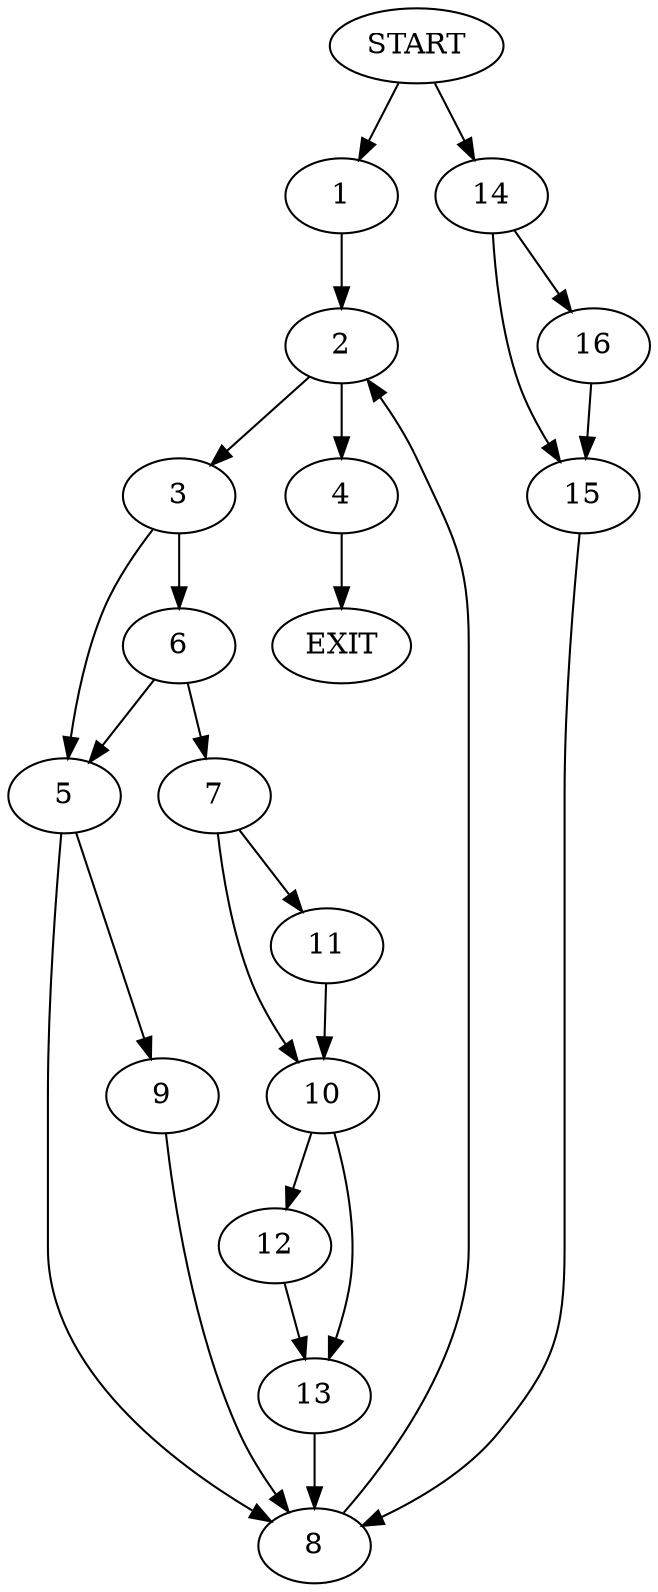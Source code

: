digraph {
0 [label="START"]
17 [label="EXIT"]
0 -> 1
1 -> 2
2 -> 3
2 -> 4
3 -> 5
3 -> 6
4 -> 17
6 -> 7
6 -> 5
5 -> 8
5 -> 9
7 -> 10
7 -> 11
9 -> 8
8 -> 2
10 -> 12
10 -> 13
11 -> 10
13 -> 8
12 -> 13
0 -> 14
14 -> 15
14 -> 16
15 -> 8
16 -> 15
}
